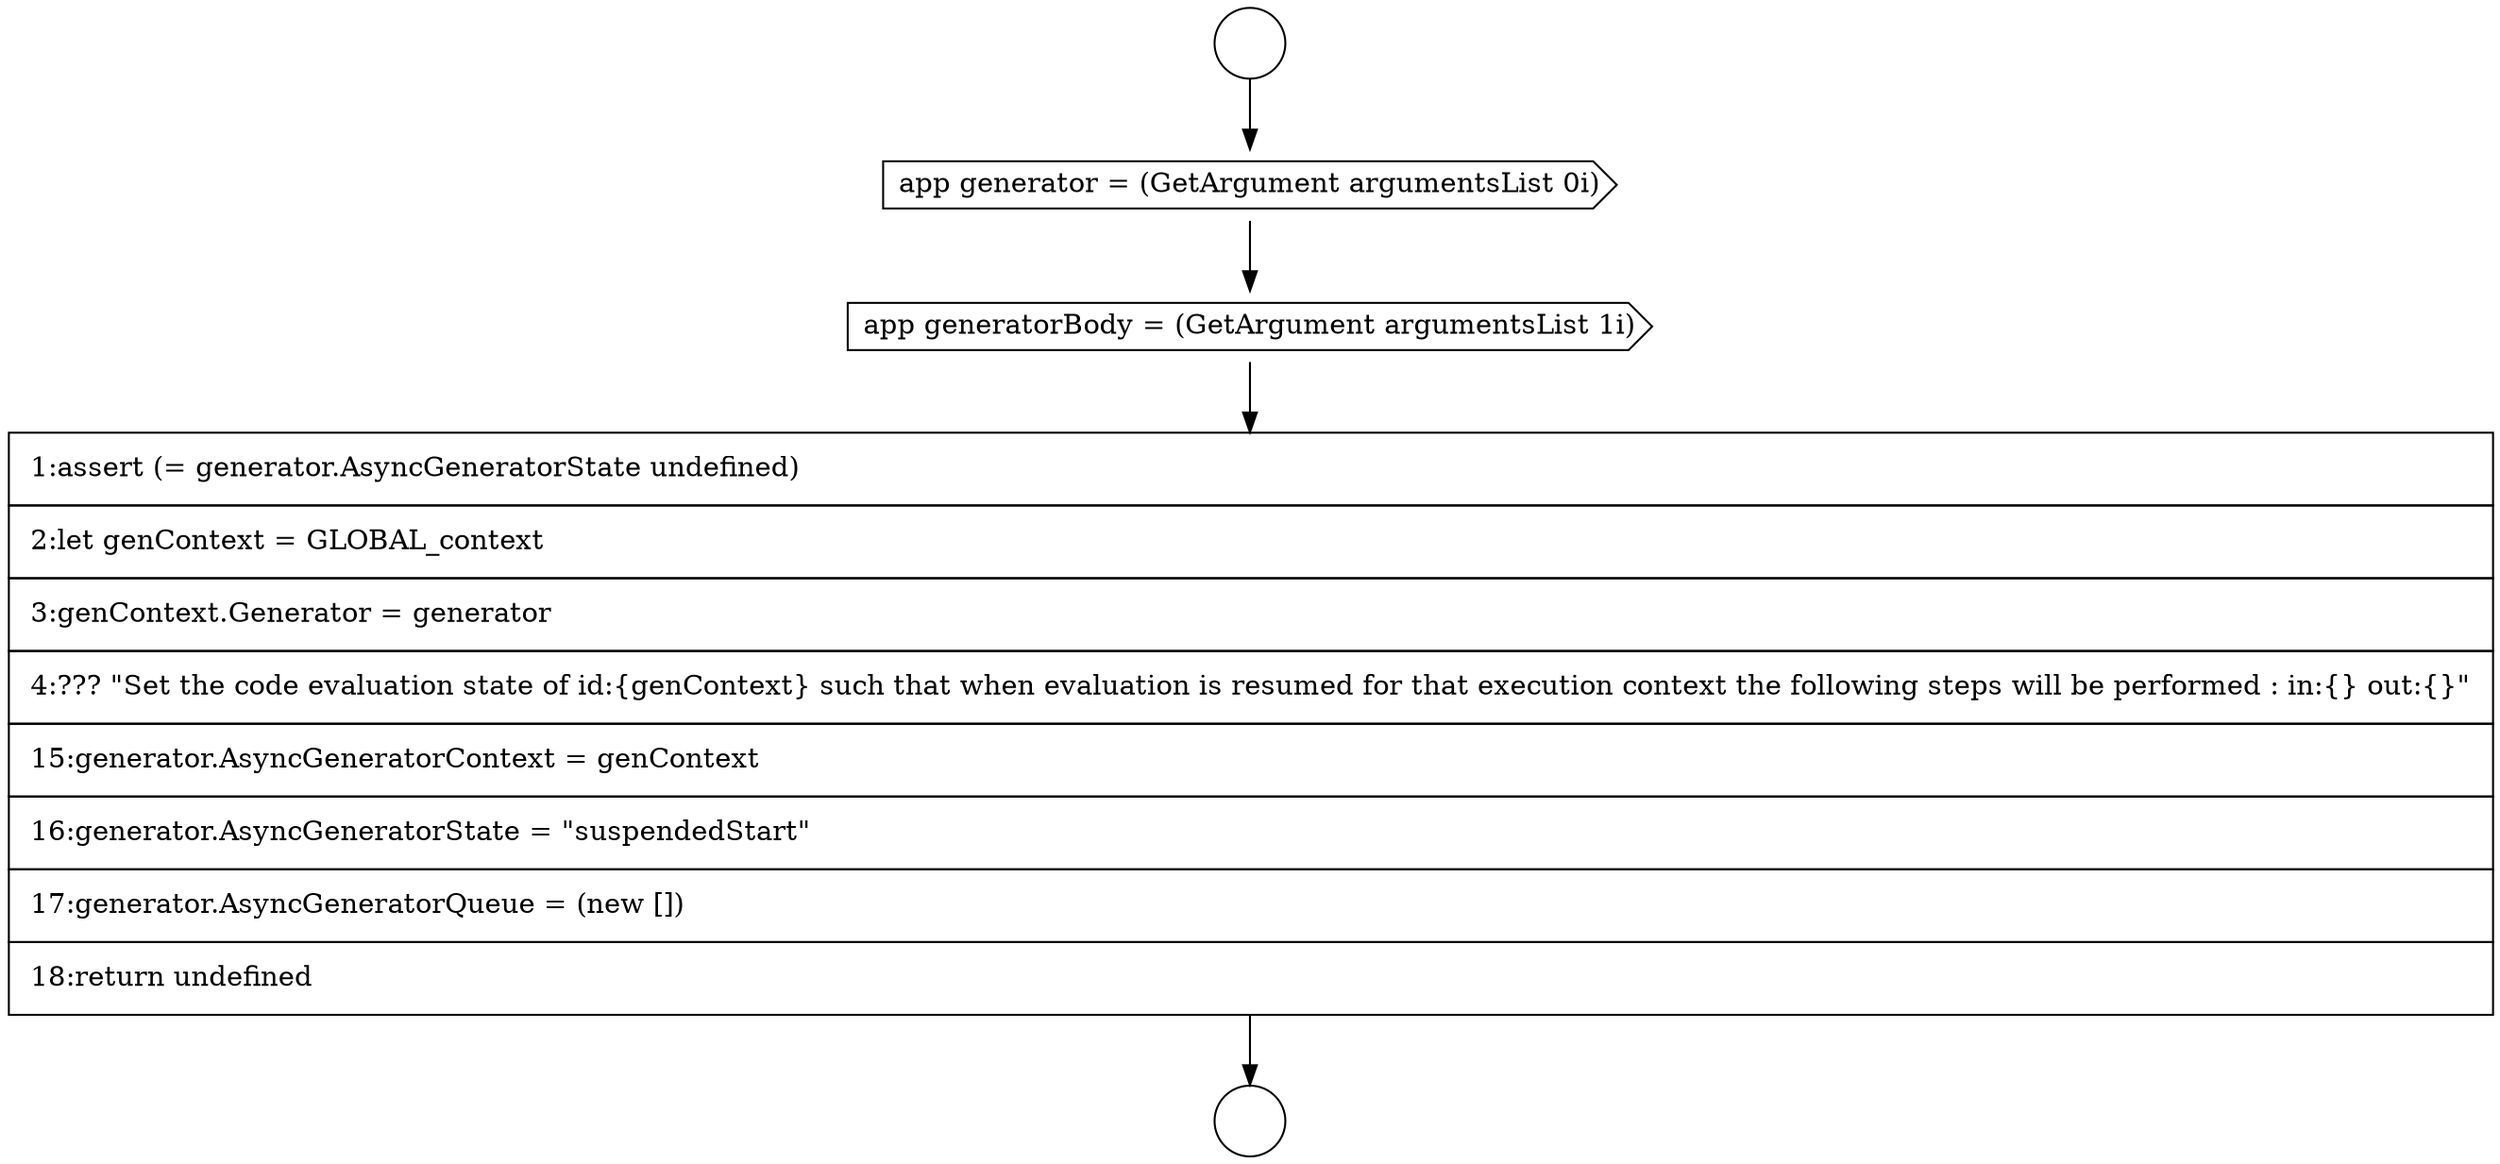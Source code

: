 digraph {
  node17061 [shape=circle label=" " color="black" fillcolor="white" style=filled]
  node17064 [shape=none, margin=0, label=<<font color="black">
    <table border="0" cellborder="1" cellspacing="0" cellpadding="10">
      <tr><td align="left">1:assert (= generator.AsyncGeneratorState undefined)</td></tr>
      <tr><td align="left">2:let genContext = GLOBAL_context</td></tr>
      <tr><td align="left">3:genContext.Generator = generator</td></tr>
      <tr><td align="left">4:??? &quot;Set the code evaluation state of id:{genContext} such that when evaluation is resumed for that execution context the following steps will be performed : in:{} out:{}&quot;</td></tr>
      <tr><td align="left">15:generator.AsyncGeneratorContext = genContext</td></tr>
      <tr><td align="left">16:generator.AsyncGeneratorState = &quot;suspendedStart&quot;</td></tr>
      <tr><td align="left">17:generator.AsyncGeneratorQueue = (new [])</td></tr>
      <tr><td align="left">18:return undefined</td></tr>
    </table>
  </font>> color="black" fillcolor="white" style=filled]
  node17060 [shape=circle label=" " color="black" fillcolor="white" style=filled]
  node17063 [shape=cds, label=<<font color="black">app generatorBody = (GetArgument argumentsList 1i)</font>> color="black" fillcolor="white" style=filled]
  node17062 [shape=cds, label=<<font color="black">app generator = (GetArgument argumentsList 0i)</font>> color="black" fillcolor="white" style=filled]
  node17060 -> node17062 [ color="black"]
  node17062 -> node17063 [ color="black"]
  node17063 -> node17064 [ color="black"]
  node17064 -> node17061 [ color="black"]
}
